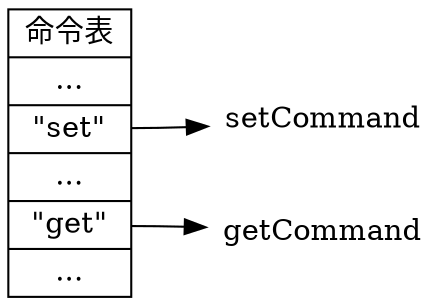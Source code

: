 digraph {

    rankdir = LR;

    //

    node [shape = record];

    table [label = "命令表 | ... | <set> \"set\" | ... | <get> \"get\" | ... "];

    //

    node [shape = plaintext];

    set [label = "setCommand"];

    get [label = "getCommand"];

    //

    table:set -> set;
    table:get -> get;

}
